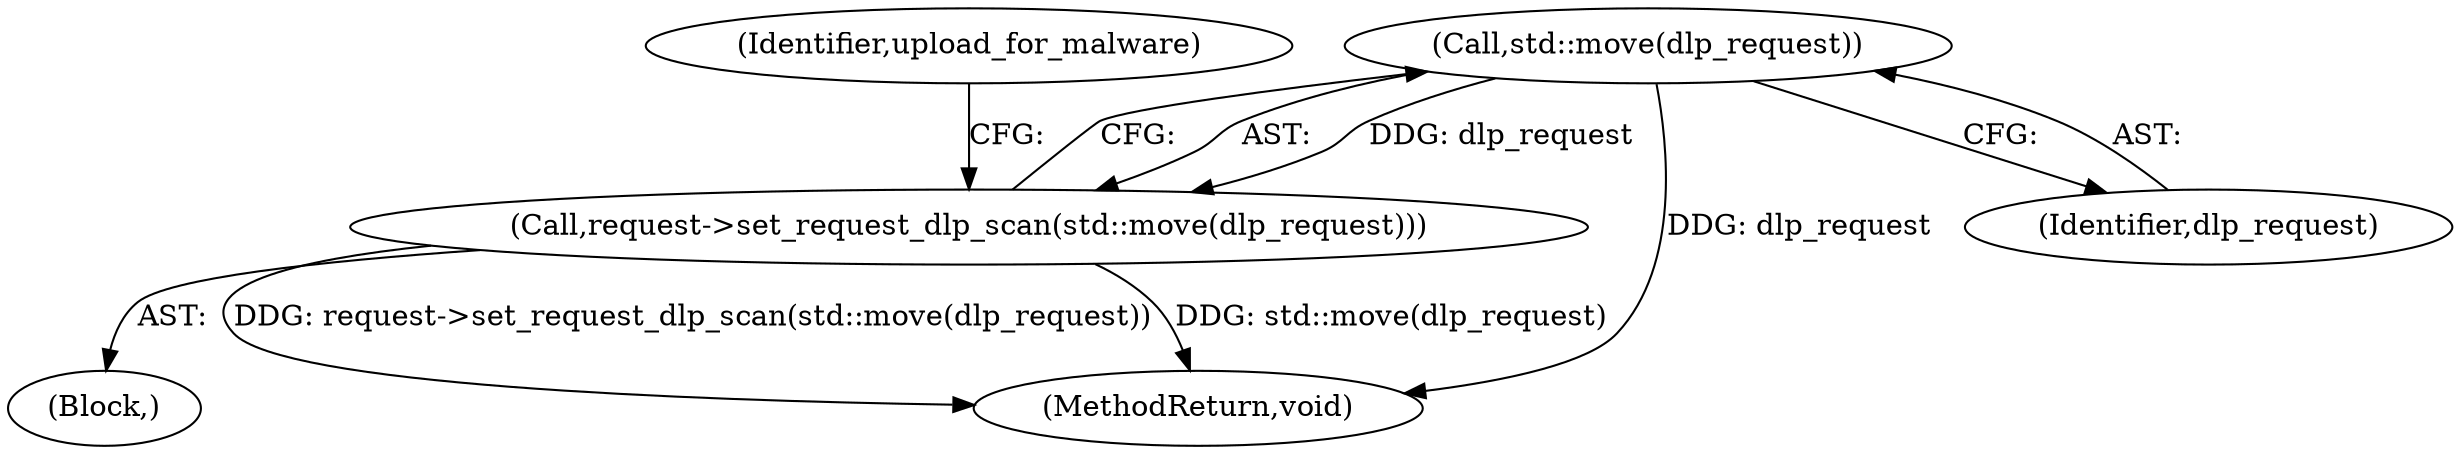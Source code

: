 digraph "0_Chrome_507241119f279c31766bd41c33d6ffb6851e2d7e_4@API" {
"1000147" [label="(Call,std::move(dlp_request))"];
"1000146" [label="(Call,request->set_request_dlp_scan(std::move(dlp_request)))"];
"1000148" [label="(Identifier,dlp_request)"];
"1000150" [label="(Identifier,upload_for_malware)"];
"1000146" [label="(Call,request->set_request_dlp_scan(std::move(dlp_request)))"];
"1000142" [label="(Block,)"];
"1000147" [label="(Call,std::move(dlp_request))"];
"1000173" [label="(MethodReturn,void)"];
"1000147" -> "1000146"  [label="AST: "];
"1000147" -> "1000148"  [label="CFG: "];
"1000148" -> "1000147"  [label="AST: "];
"1000146" -> "1000147"  [label="CFG: "];
"1000147" -> "1000173"  [label="DDG: dlp_request"];
"1000147" -> "1000146"  [label="DDG: dlp_request"];
"1000146" -> "1000142"  [label="AST: "];
"1000150" -> "1000146"  [label="CFG: "];
"1000146" -> "1000173"  [label="DDG: request->set_request_dlp_scan(std::move(dlp_request))"];
"1000146" -> "1000173"  [label="DDG: std::move(dlp_request)"];
}
